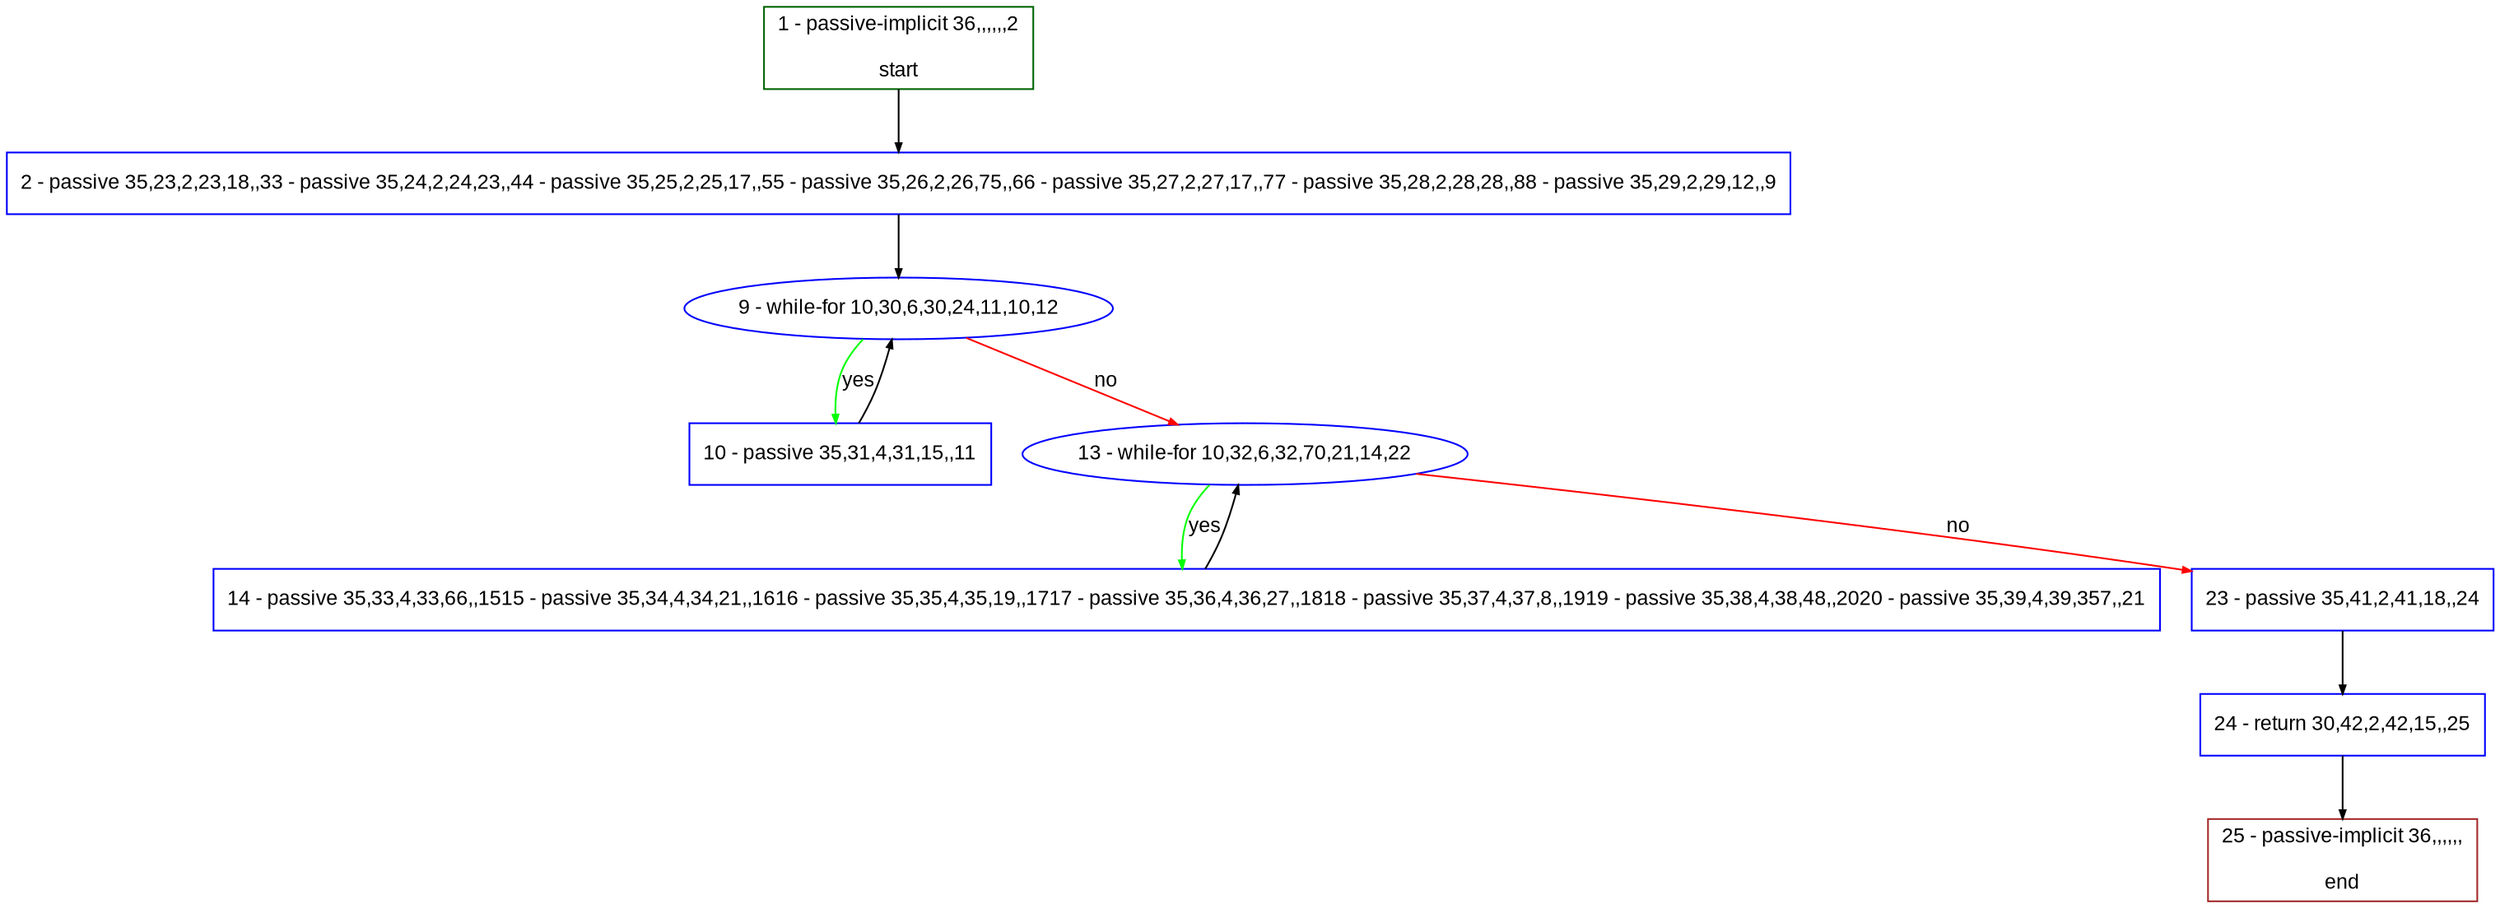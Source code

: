 digraph "" {
  graph [pack="true", label="", fontsize="12", packmode="clust", fontname="Arial", fillcolor="#FFFFCC", bgcolor="white", style="rounded,filled", compound="true"];
  node [node_initialized="no", label="", color="grey", fontsize="12", fillcolor="white", fontname="Arial", style="filled", shape="rectangle", compound="true", fixedsize="false"];
  edge [fontcolor="black", arrowhead="normal", arrowtail="none", arrowsize="0.5", ltail="", label="", color="black", fontsize="12", lhead="", fontname="Arial", dir="forward", compound="true"];
  __N1 [label="2 - passive 35,23,2,23,18,,33 - passive 35,24,2,24,23,,44 - passive 35,25,2,25,17,,55 - passive 35,26,2,26,75,,66 - passive 35,27,2,27,17,,77 - passive 35,28,2,28,28,,88 - passive 35,29,2,29,12,,9", color="#0000ff", fillcolor="#ffffff", style="filled", shape="box"];
  __N2 [label="1 - passive-implicit 36,,,,,,2\n\nstart", color="#006400", fillcolor="#ffffff", style="filled", shape="box"];
  __N3 [label="9 - while-for 10,30,6,30,24,11,10,12", color="#0000ff", fillcolor="#ffffff", style="filled", shape="oval"];
  __N4 [label="10 - passive 35,31,4,31,15,,11", color="#0000ff", fillcolor="#ffffff", style="filled", shape="box"];
  __N5 [label="13 - while-for 10,32,6,32,70,21,14,22", color="#0000ff", fillcolor="#ffffff", style="filled", shape="oval"];
  __N6 [label="14 - passive 35,33,4,33,66,,1515 - passive 35,34,4,34,21,,1616 - passive 35,35,4,35,19,,1717 - passive 35,36,4,36,27,,1818 - passive 35,37,4,37,8,,1919 - passive 35,38,4,38,48,,2020 - passive 35,39,4,39,357,,21", color="#0000ff", fillcolor="#ffffff", style="filled", shape="box"];
  __N7 [label="23 - passive 35,41,2,41,18,,24", color="#0000ff", fillcolor="#ffffff", style="filled", shape="box"];
  __N8 [label="24 - return 30,42,2,42,15,,25", color="#0000ff", fillcolor="#ffffff", style="filled", shape="box"];
  __N9 [label="25 - passive-implicit 36,,,,,,\n\nend", color="#a52a2a", fillcolor="#ffffff", style="filled", shape="box"];
  __N2 -> __N1 [arrowhead="normal", arrowtail="none", color="#000000", label="", dir="forward"];
  __N1 -> __N3 [arrowhead="normal", arrowtail="none", color="#000000", label="", dir="forward"];
  __N3 -> __N4 [arrowhead="normal", arrowtail="none", color="#00ff00", label="yes", dir="forward"];
  __N4 -> __N3 [arrowhead="normal", arrowtail="none", color="#000000", label="", dir="forward"];
  __N3 -> __N5 [arrowhead="normal", arrowtail="none", color="#ff0000", label="no", dir="forward"];
  __N5 -> __N6 [arrowhead="normal", arrowtail="none", color="#00ff00", label="yes", dir="forward"];
  __N6 -> __N5 [arrowhead="normal", arrowtail="none", color="#000000", label="", dir="forward"];
  __N5 -> __N7 [arrowhead="normal", arrowtail="none", color="#ff0000", label="no", dir="forward"];
  __N7 -> __N8 [arrowhead="normal", arrowtail="none", color="#000000", label="", dir="forward"];
  __N8 -> __N9 [arrowhead="normal", arrowtail="none", color="#000000", label="", dir="forward"];
}
